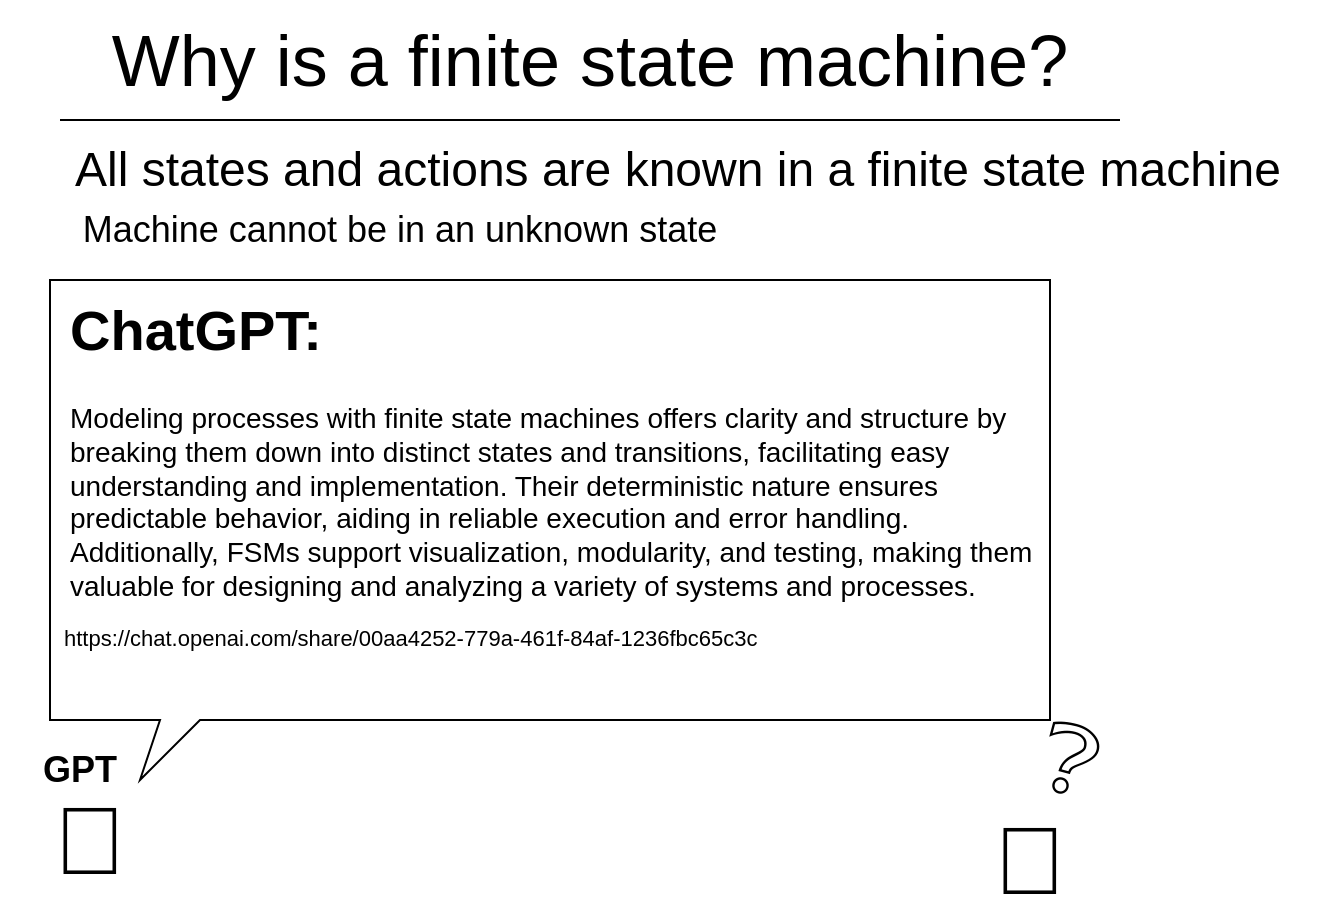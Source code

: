 <mxfile>
    <diagram id="0vgVF-1DzY3rstgfP206" name="Page-1">
        <mxGraphModel dx="689" dy="441" grid="1" gridSize="10" guides="1" tooltips="1" connect="1" arrows="1" fold="1" page="1" pageScale="1" pageWidth="850" pageHeight="1100" math="0" shadow="0">
            <root>
                <mxCell id="0"/>
                <mxCell id="1" parent="0"/>
                <mxCell id="11" value="" style="shape=callout;whiteSpace=wrap;html=1;perimeter=calloutPerimeter;fontSize=48;position2=0.09;size=30;position=0.11;" parent="1" vertex="1">
                    <mxGeometry x="175" y="140" width="500" height="250" as="geometry"/>
                </mxCell>
                <mxCell id="2" value="&lt;span style=&quot;font-size: 36px;&quot;&gt;Why is a finite state machine?&lt;/span&gt;" style="text;html=1;strokeColor=none;fillColor=none;align=center;verticalAlign=middle;whiteSpace=wrap;rounded=0;" parent="1" vertex="1">
                    <mxGeometry x="180" width="530" height="60" as="geometry"/>
                </mxCell>
                <mxCell id="3" value="" style="endArrow=none;html=1;fontSize=36;exitX=0;exitY=1;exitDx=0;exitDy=0;entryX=1;entryY=1;entryDx=0;entryDy=0;" parent="1" source="2" target="2" edge="1">
                    <mxGeometry width="50" height="50" relative="1" as="geometry">
                        <mxPoint x="330" y="200" as="sourcePoint"/>
                        <mxPoint x="380" y="150" as="targetPoint"/>
                    </mxGeometry>
                </mxCell>
                <mxCell id="4" value="&lt;font style=&quot;font-size: 24px;&quot;&gt;All states and actions are known in a finite state machine&lt;/font&gt;" style="text;html=1;strokeColor=none;fillColor=none;align=center;verticalAlign=middle;whiteSpace=wrap;rounded=0;" parent="1" vertex="1">
                    <mxGeometry x="160" y="70" width="657.5" height="30" as="geometry"/>
                </mxCell>
                <mxCell id="5" value="&lt;font style=&quot;font-size: 18px;&quot;&gt;Machine cannot be in an unknown state&lt;/font&gt;" style="text;html=1;strokeColor=none;fillColor=none;align=center;verticalAlign=middle;whiteSpace=wrap;rounded=0;fontSize=18;" parent="1" vertex="1">
                    <mxGeometry x="150" y="100" width="400" height="30" as="geometry"/>
                </mxCell>
                <mxCell id="6" value="&lt;h1&gt;ChatGPT:&lt;/h1&gt;&lt;p&gt;Modeling processes with finite state machines offers clarity and structure by breaking them down into distinct states and transitions, facilitating easy understanding and implementation. Their deterministic nature ensures predictable behavior, aiding in reliable execution and error handling. Additionally, FSMs support visualization, modularity, and testing, making them valuable for designing and analyzing a variety of systems and processes.&lt;/p&gt;" style="text;html=1;strokeColor=none;fillColor=none;spacing=5;spacingTop=-20;whiteSpace=wrap;overflow=hidden;rounded=0;fontSize=14;" parent="1" vertex="1">
                    <mxGeometry x="180" y="140" width="500" height="200" as="geometry"/>
                </mxCell>
                <UserObject label="&lt;font style=&quot;font-size: 11px;&quot;&gt;https://chat.openai.com/share/00aa4252-779a-461f-84af-1236fbc65c3c&lt;/font&gt;" link="https://chat.openai.com/share/00aa4252-779a-461f-84af-1236fbc65c3c" id="7">
                    <mxCell style="text;whiteSpace=wrap;html=1;fontSize=18;" parent="1" vertex="1">
                        <mxGeometry x="180" y="300" width="350" height="30" as="geometry"/>
                    </mxCell>
                </UserObject>
                <mxCell id="9" value="&lt;font style=&quot;font-size: 48px;&quot;&gt;🤔&lt;/font&gt;" style="text;html=1;strokeColor=none;fillColor=none;align=center;verticalAlign=middle;whiteSpace=wrap;rounded=0;" parent="1" vertex="1">
                    <mxGeometry x="620" y="400" width="90" height="60" as="geometry"/>
                </mxCell>
                <mxCell id="10" value="&lt;span style=&quot;font-size: 48px;&quot;&gt;❔&lt;/span&gt;" style="text;html=1;strokeColor=none;fillColor=none;align=center;verticalAlign=middle;whiteSpace=wrap;rounded=0;rotation=15;" parent="1" vertex="1">
                    <mxGeometry x="640" y="350" width="90" height="60" as="geometry"/>
                </mxCell>
                <mxCell id="12" value="&lt;font style=&quot;font-size: 48px;&quot;&gt;🤖&lt;/font&gt;" style="text;html=1;strokeColor=none;fillColor=none;align=center;verticalAlign=middle;whiteSpace=wrap;rounded=0;" parent="1" vertex="1">
                    <mxGeometry x="150" y="390" width="90" height="60" as="geometry"/>
                </mxCell>
                <mxCell id="13" value="&lt;b&gt;GPT&lt;/b&gt;" style="text;html=1;strokeColor=none;fillColor=none;align=center;verticalAlign=middle;whiteSpace=wrap;rounded=0;fontSize=18;" vertex="1" parent="1">
                    <mxGeometry x="160" y="370" width="60" height="30" as="geometry"/>
                </mxCell>
            </root>
        </mxGraphModel>
    </diagram>
</mxfile>
